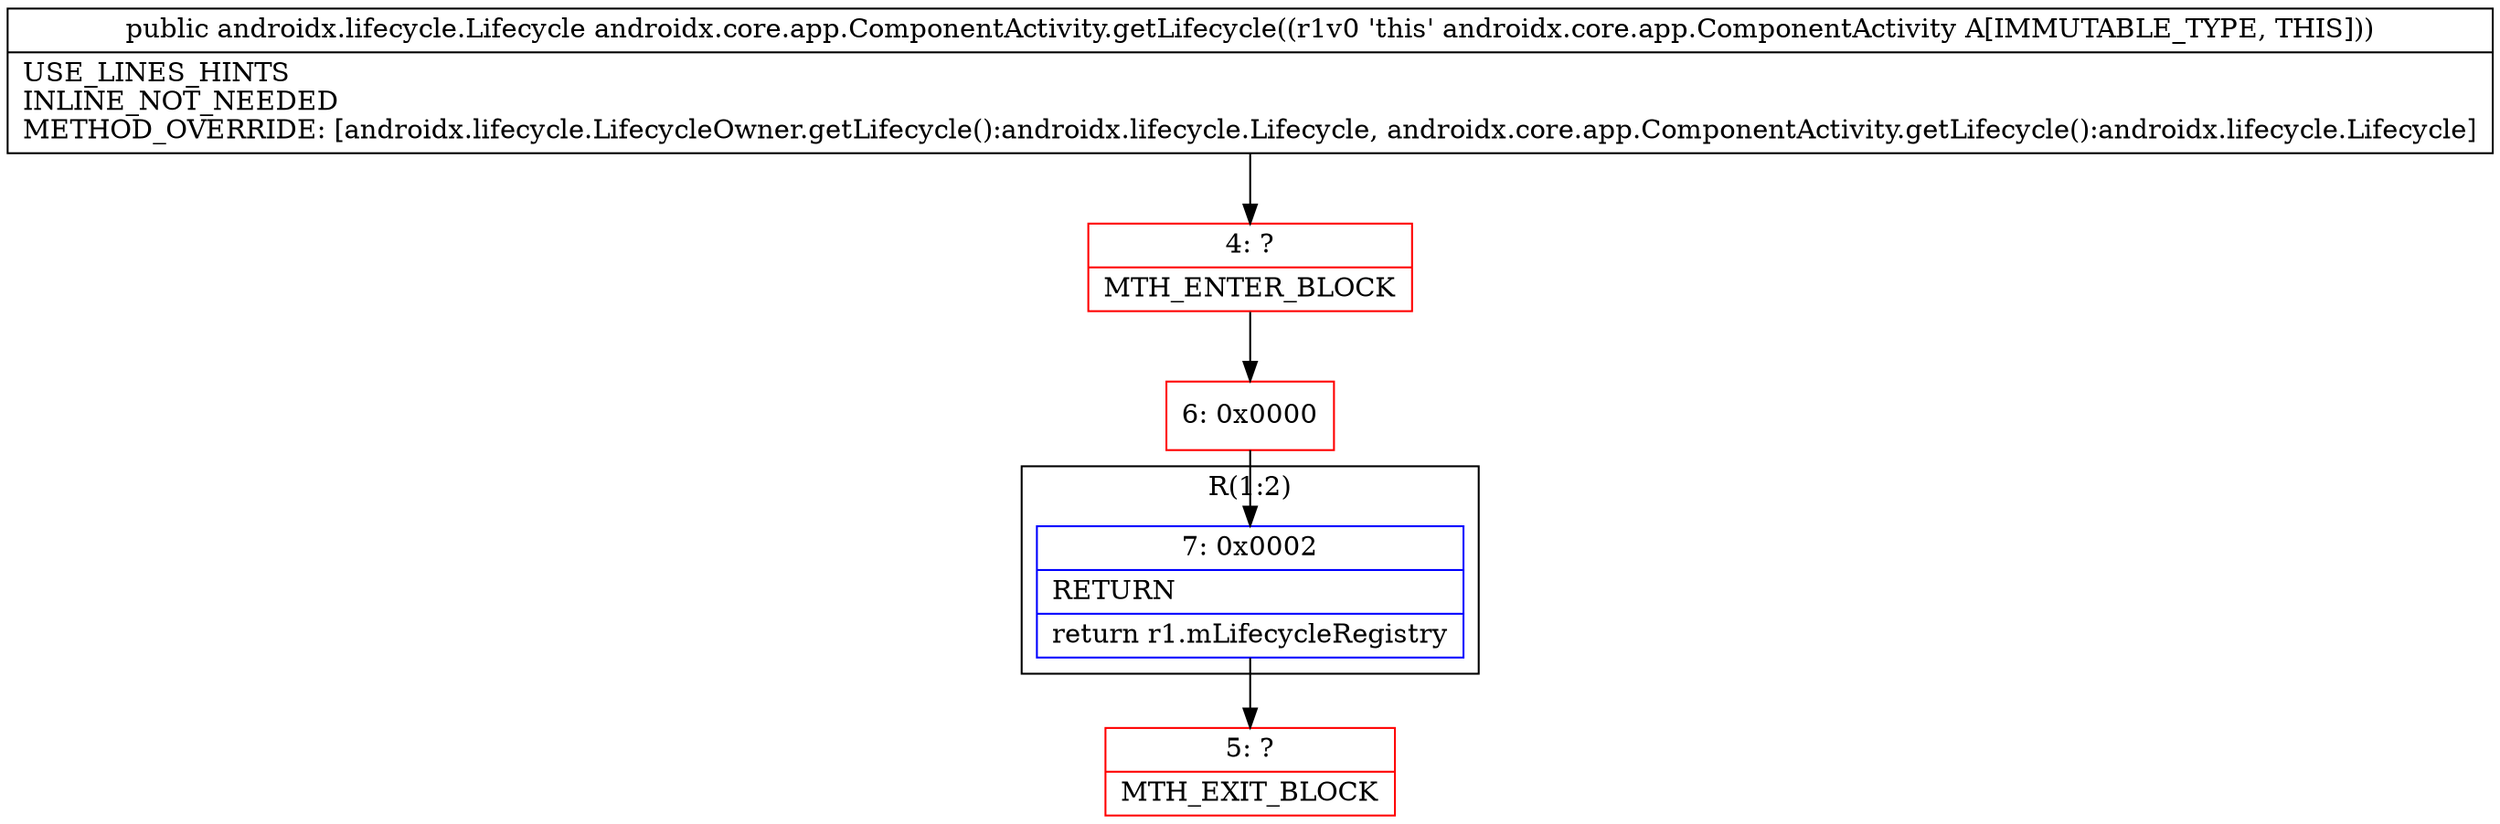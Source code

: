 digraph "CFG forandroidx.core.app.ComponentActivity.getLifecycle()Landroidx\/lifecycle\/Lifecycle;" {
subgraph cluster_Region_1756133427 {
label = "R(1:2)";
node [shape=record,color=blue];
Node_7 [shape=record,label="{7\:\ 0x0002|RETURN\l|return r1.mLifecycleRegistry\l}"];
}
Node_4 [shape=record,color=red,label="{4\:\ ?|MTH_ENTER_BLOCK\l}"];
Node_6 [shape=record,color=red,label="{6\:\ 0x0000}"];
Node_5 [shape=record,color=red,label="{5\:\ ?|MTH_EXIT_BLOCK\l}"];
MethodNode[shape=record,label="{public androidx.lifecycle.Lifecycle androidx.core.app.ComponentActivity.getLifecycle((r1v0 'this' androidx.core.app.ComponentActivity A[IMMUTABLE_TYPE, THIS]))  | USE_LINES_HINTS\lINLINE_NOT_NEEDED\lMETHOD_OVERRIDE: [androidx.lifecycle.LifecycleOwner.getLifecycle():androidx.lifecycle.Lifecycle, androidx.core.app.ComponentActivity.getLifecycle():androidx.lifecycle.Lifecycle]\l}"];
MethodNode -> Node_4;Node_7 -> Node_5;
Node_4 -> Node_6;
Node_6 -> Node_7;
}

